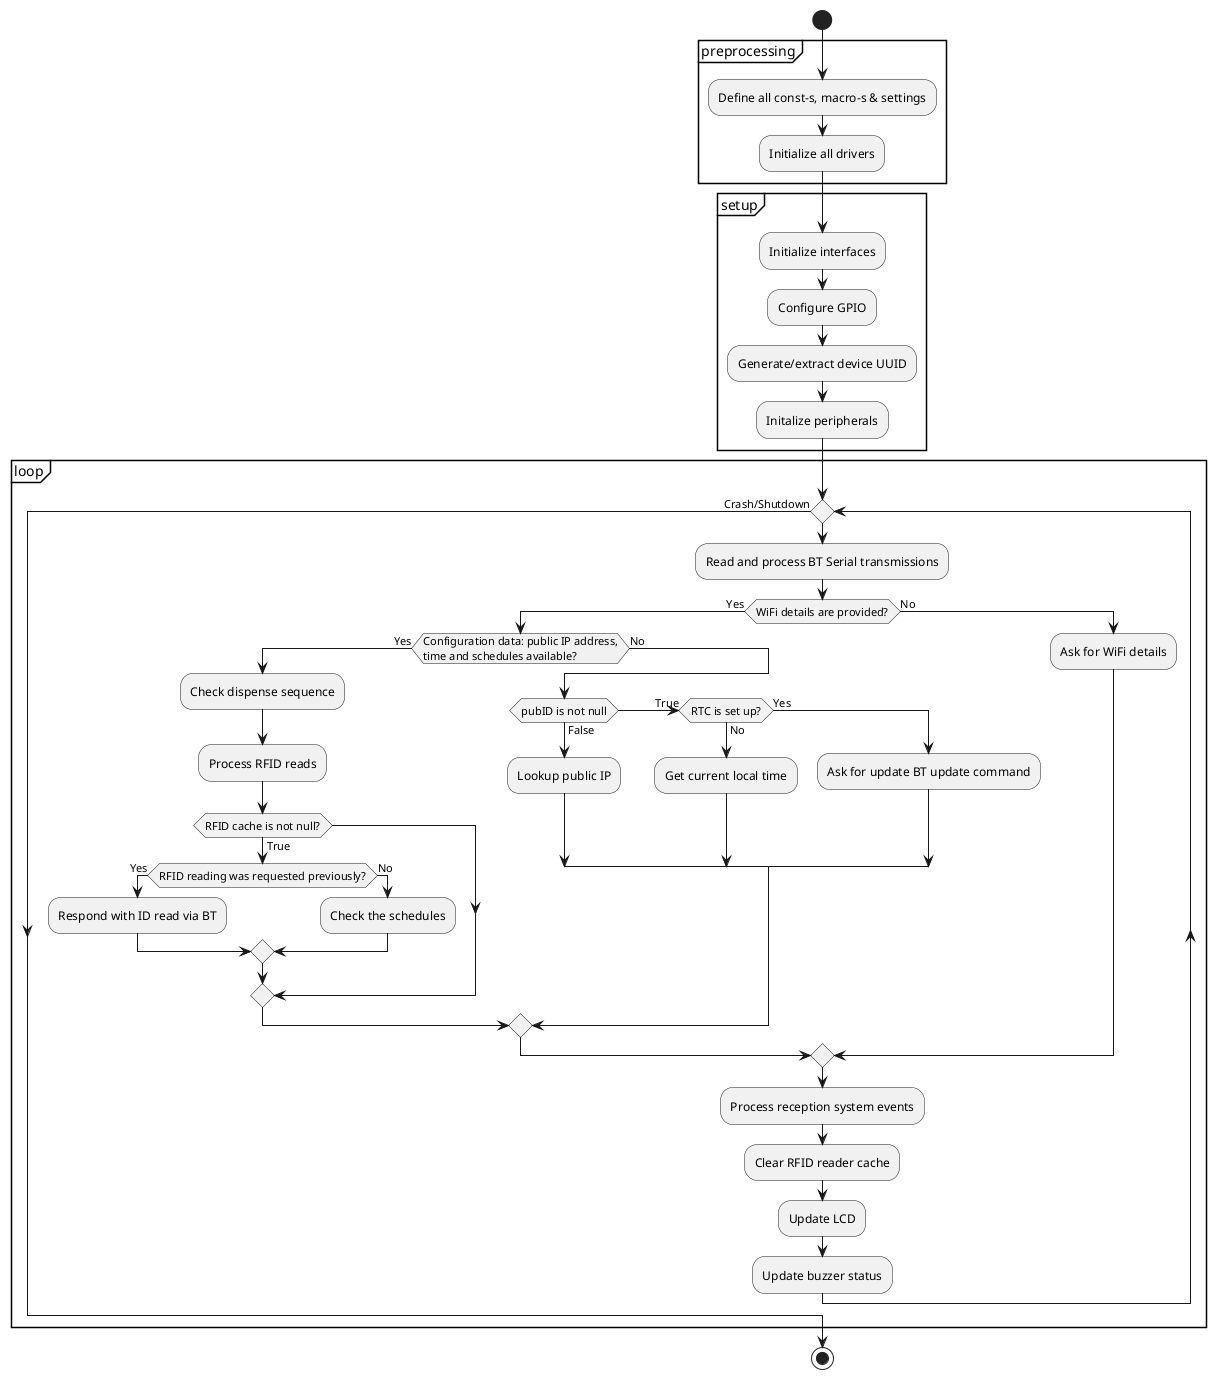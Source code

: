 @startuml

start

partition "preprocessing" {
   :Define all const-s, macro-s & settings;
   :Initialize all drivers;
}

partition "setup" {
   :Initialize interfaces;
   :Configure GPIO;
   :Generate/extract device UUID;
   :Initalize peripherals;
}

partition "loop" {
   while () 
   :Read and process BT Serial transmissions;
   
   if (WiFi details are provided?) then (Yes)
      if (Configuration data: public IP address,\ntime and schedules available?) then (Yes)
         :Check dispense sequence;
         :Process RFID reads;

         if (RFID cache is not null?) then (True)
            if (RFID reading was requested previously?) then (Yes)
               :Respond with ID read via BT;
            else (No)
               :Check the schedules;
            endif
         endif 
         
      else (No)
         if (pubID is not null) then (False)
             :Lookup public IP;
         (True) else if (RTC is set up?) then (No)
             :Get current local time;
         else (Yes)
            :Ask for update BT update command;
         endif
      endif
   else (No)
      :Ask for WiFi details;
   endif

   :Process reception system events;
   :Clear RFID reader cache;
   :Update LCD;
   :Update buzzer status;

   endwhile (Crash/Shutdown)
}

stop

@enduml
